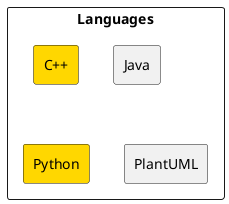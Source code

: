 {
  "sha1": "m7bwdlxxaffg8mxizagj4422drmvdgz",
  "insertion": {
    "when": "2024-08-17T04:40:24.622Z",
    "user": "dragondive"
  }
}
@startuml
!$data = {
    "highlight_color": "Gold",
    "items": [
        {
            "name": "C++",
            "is_highlighted": false
        },
        {
            "name": "Java",
            "is_highlighted": 1
        },
        {
            "name": "Python",
            "is_highlighted": 0
        },
        {
            "name": "PlantUML",
            "is_highlighted": true
        }
    ]
}

!$highlight_color = $data.highlight_color

rectangle Languages {
    !foreach $item in $data.items
        !if %boolval($item.is_highlighted) == %false()
            rectangle "$item.name" #$highlight_color
        !else
            rectangle "$item.name"
        !endif
    !endfor
}
@enduml
